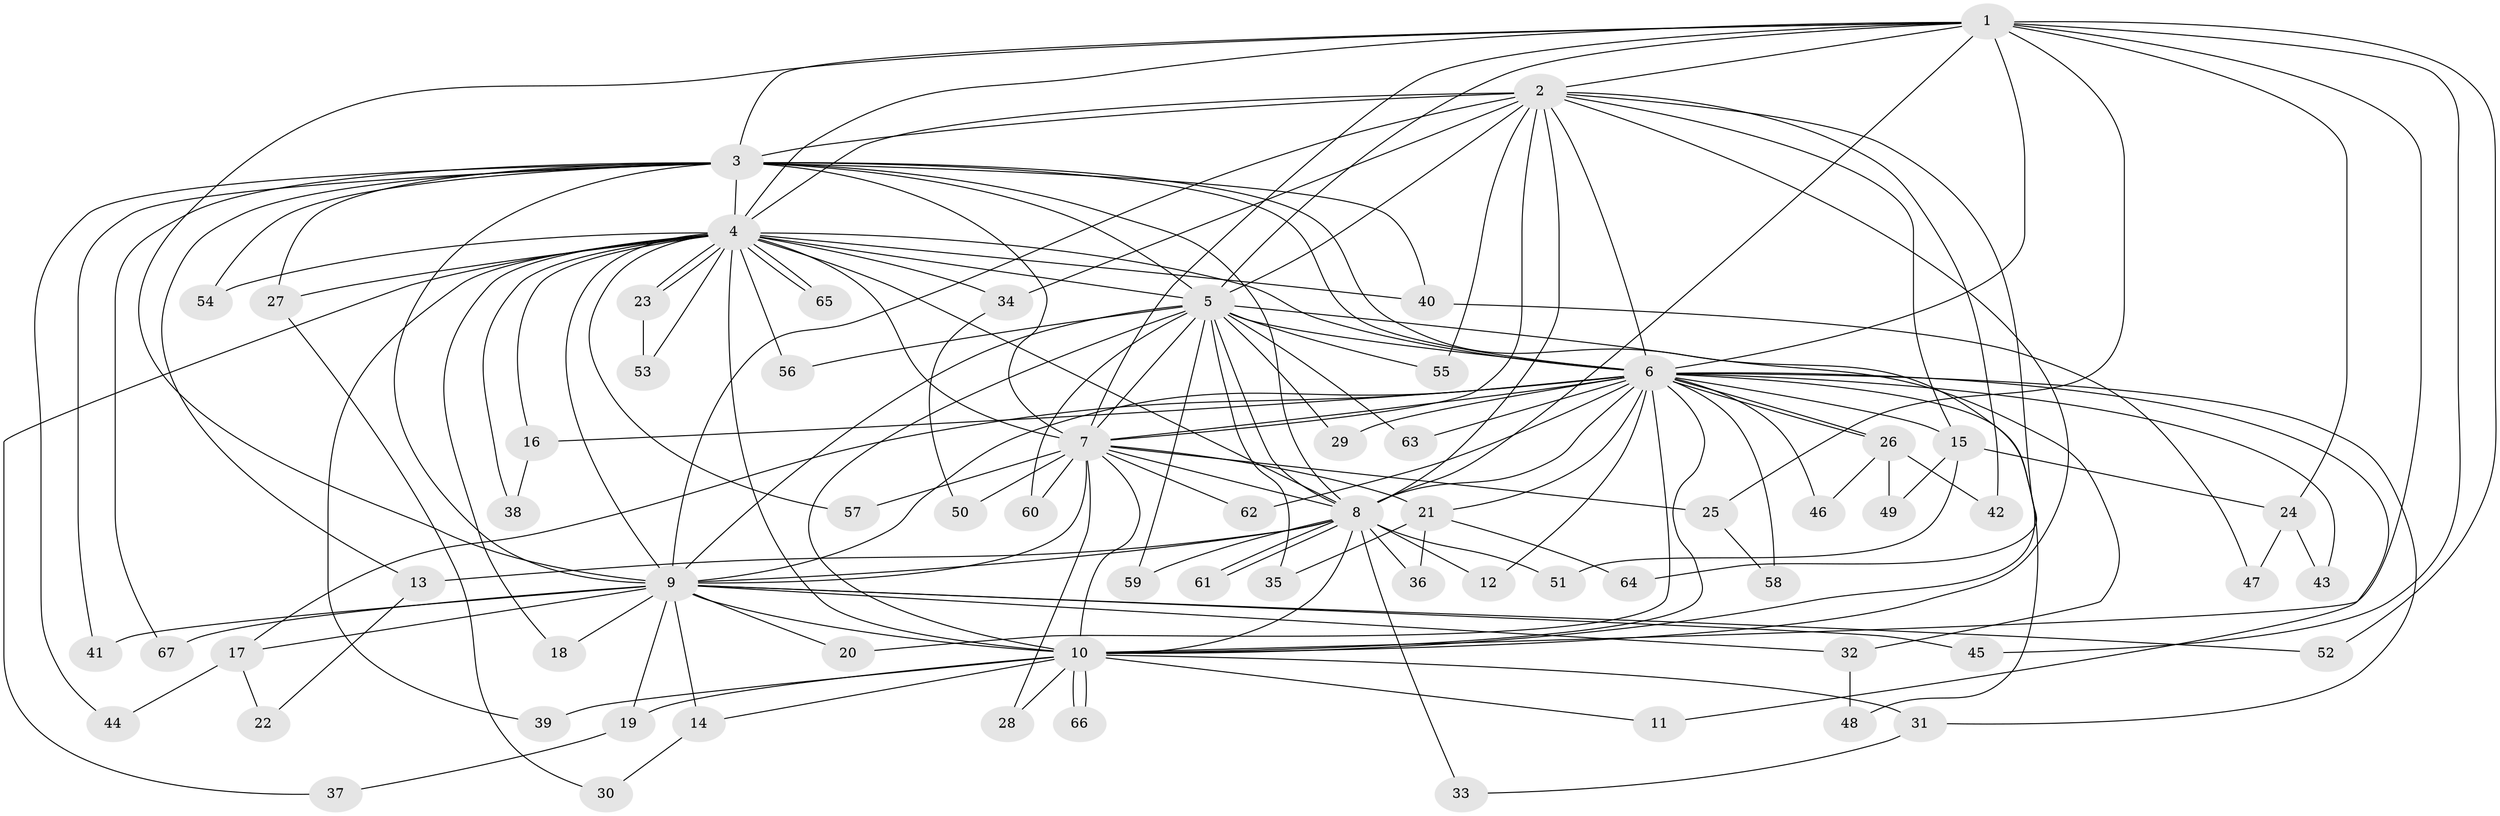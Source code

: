 // coarse degree distribution, {19: 0.02, 12: 0.04, 13: 0.04, 28: 0.02, 23: 0.02, 16: 0.02, 2: 0.6, 3: 0.14, 5: 0.04, 4: 0.04, 1: 0.02}
// Generated by graph-tools (version 1.1) at 2025/23/03/03/25 07:23:38]
// undirected, 67 vertices, 159 edges
graph export_dot {
graph [start="1"]
  node [color=gray90,style=filled];
  1;
  2;
  3;
  4;
  5;
  6;
  7;
  8;
  9;
  10;
  11;
  12;
  13;
  14;
  15;
  16;
  17;
  18;
  19;
  20;
  21;
  22;
  23;
  24;
  25;
  26;
  27;
  28;
  29;
  30;
  31;
  32;
  33;
  34;
  35;
  36;
  37;
  38;
  39;
  40;
  41;
  42;
  43;
  44;
  45;
  46;
  47;
  48;
  49;
  50;
  51;
  52;
  53;
  54;
  55;
  56;
  57;
  58;
  59;
  60;
  61;
  62;
  63;
  64;
  65;
  66;
  67;
  1 -- 2;
  1 -- 3;
  1 -- 4;
  1 -- 5;
  1 -- 6;
  1 -- 7;
  1 -- 8;
  1 -- 9;
  1 -- 10;
  1 -- 24;
  1 -- 25;
  1 -- 45;
  1 -- 52;
  2 -- 3;
  2 -- 4;
  2 -- 5;
  2 -- 6;
  2 -- 7;
  2 -- 8;
  2 -- 9;
  2 -- 10;
  2 -- 15;
  2 -- 34;
  2 -- 42;
  2 -- 55;
  2 -- 64;
  3 -- 4;
  3 -- 5;
  3 -- 6;
  3 -- 7;
  3 -- 8;
  3 -- 9;
  3 -- 10;
  3 -- 13;
  3 -- 27;
  3 -- 40;
  3 -- 41;
  3 -- 44;
  3 -- 54;
  3 -- 67;
  4 -- 5;
  4 -- 6;
  4 -- 7;
  4 -- 8;
  4 -- 9;
  4 -- 10;
  4 -- 16;
  4 -- 18;
  4 -- 23;
  4 -- 23;
  4 -- 27;
  4 -- 34;
  4 -- 37;
  4 -- 38;
  4 -- 39;
  4 -- 40;
  4 -- 53;
  4 -- 54;
  4 -- 56;
  4 -- 57;
  4 -- 65;
  4 -- 65;
  5 -- 6;
  5 -- 7;
  5 -- 8;
  5 -- 9;
  5 -- 10;
  5 -- 29;
  5 -- 32;
  5 -- 35;
  5 -- 55;
  5 -- 56;
  5 -- 59;
  5 -- 60;
  5 -- 63;
  6 -- 7;
  6 -- 8;
  6 -- 9;
  6 -- 10;
  6 -- 11;
  6 -- 12;
  6 -- 15;
  6 -- 16;
  6 -- 17;
  6 -- 20;
  6 -- 21;
  6 -- 26;
  6 -- 26;
  6 -- 29;
  6 -- 31;
  6 -- 43;
  6 -- 46;
  6 -- 48;
  6 -- 58;
  6 -- 62;
  6 -- 63;
  7 -- 8;
  7 -- 9;
  7 -- 10;
  7 -- 21;
  7 -- 25;
  7 -- 28;
  7 -- 50;
  7 -- 57;
  7 -- 60;
  7 -- 62;
  8 -- 9;
  8 -- 10;
  8 -- 12;
  8 -- 13;
  8 -- 33;
  8 -- 36;
  8 -- 51;
  8 -- 59;
  8 -- 61;
  8 -- 61;
  9 -- 10;
  9 -- 14;
  9 -- 17;
  9 -- 18;
  9 -- 19;
  9 -- 20;
  9 -- 32;
  9 -- 41;
  9 -- 45;
  9 -- 52;
  9 -- 67;
  10 -- 11;
  10 -- 14;
  10 -- 19;
  10 -- 28;
  10 -- 31;
  10 -- 39;
  10 -- 66;
  10 -- 66;
  13 -- 22;
  14 -- 30;
  15 -- 24;
  15 -- 49;
  15 -- 51;
  16 -- 38;
  17 -- 22;
  17 -- 44;
  19 -- 37;
  21 -- 35;
  21 -- 36;
  21 -- 64;
  23 -- 53;
  24 -- 43;
  24 -- 47;
  25 -- 58;
  26 -- 42;
  26 -- 46;
  26 -- 49;
  27 -- 30;
  31 -- 33;
  32 -- 48;
  34 -- 50;
  40 -- 47;
}
